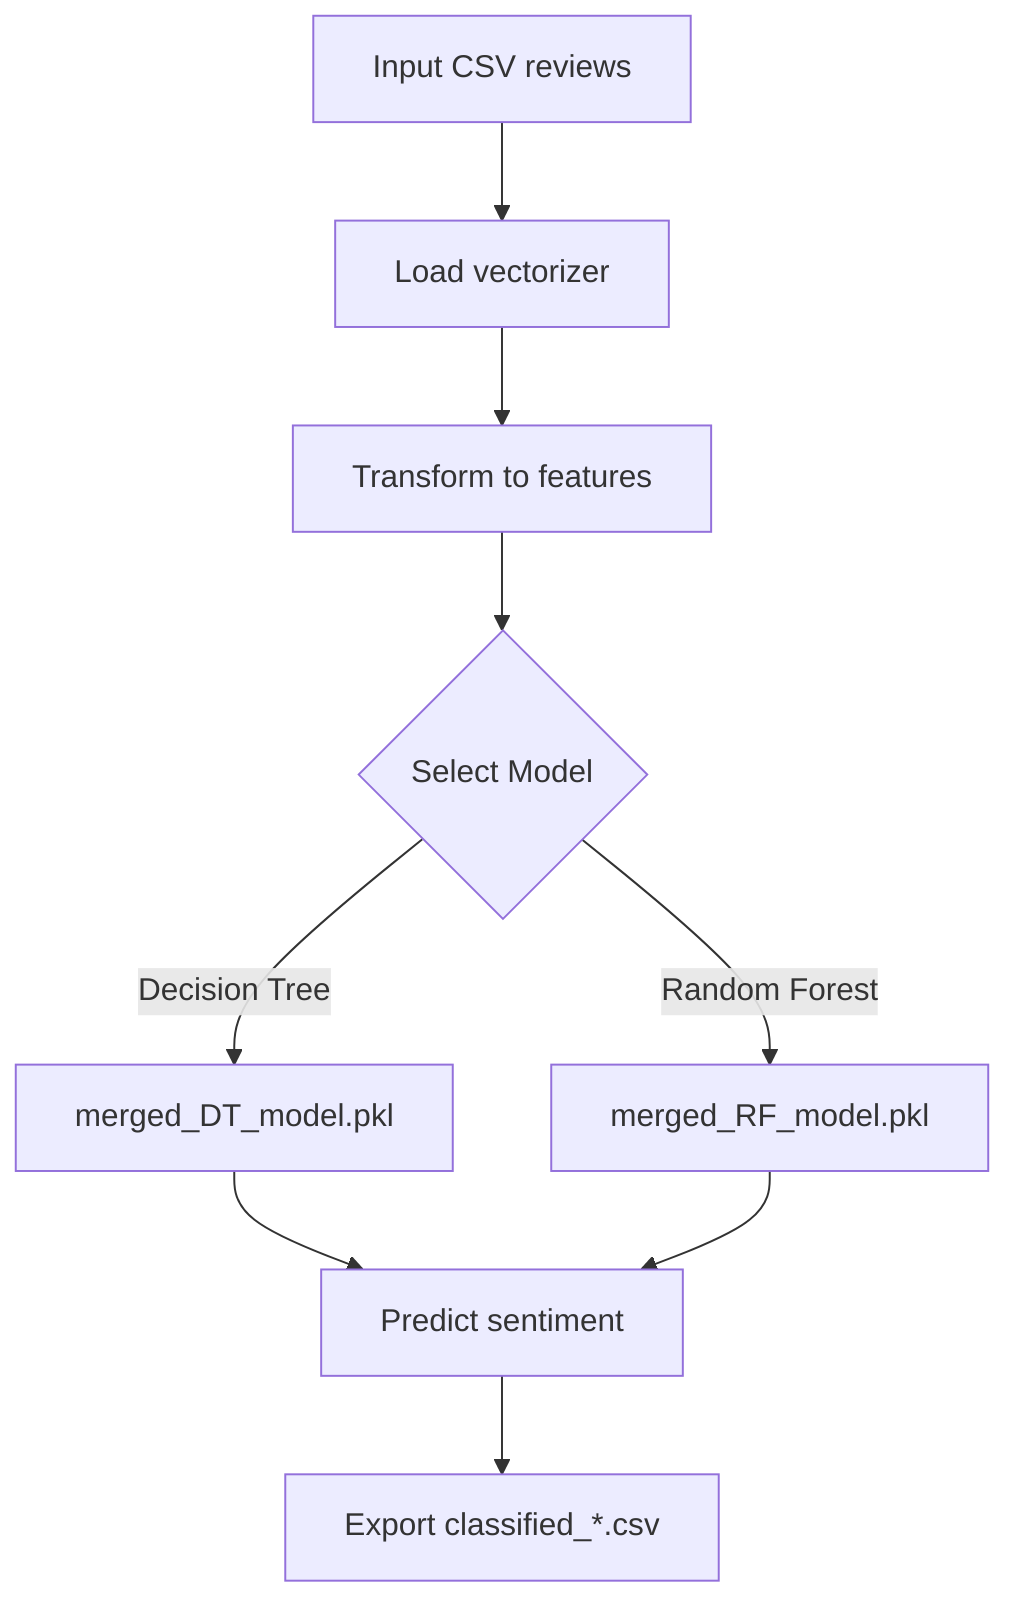 flowchart TD
  A[Input CSV reviews] --> B[Load vectorizer]
  B --> C[Transform to features]
  C --> D{Select Model}
  D -->|Decision Tree| E[merged_DT_model.pkl]
  D -->|Random Forest| F[merged_RF_model.pkl]
  E --> G[Predict sentiment]
  F --> G
  G --> H[Export classified_*.csv]